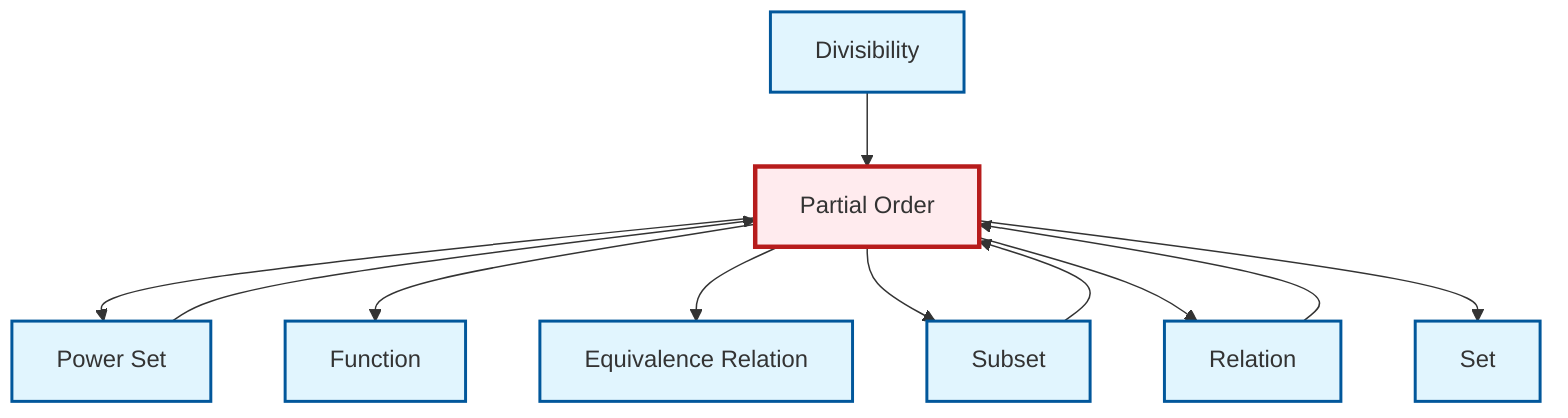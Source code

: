 graph TD
    classDef definition fill:#e1f5fe,stroke:#01579b,stroke-width:2px
    classDef theorem fill:#f3e5f5,stroke:#4a148c,stroke-width:2px
    classDef axiom fill:#fff3e0,stroke:#e65100,stroke-width:2px
    classDef example fill:#e8f5e9,stroke:#1b5e20,stroke-width:2px
    classDef current fill:#ffebee,stroke:#b71c1c,stroke-width:3px
    def-partial-order["Partial Order"]:::definition
    def-function["Function"]:::definition
    def-set["Set"]:::definition
    def-equivalence-relation["Equivalence Relation"]:::definition
    def-relation["Relation"]:::definition
    def-divisibility["Divisibility"]:::definition
    def-power-set["Power Set"]:::definition
    def-subset["Subset"]:::definition
    def-power-set --> def-partial-order
    def-partial-order --> def-power-set
    def-partial-order --> def-function
    def-partial-order --> def-equivalence-relation
    def-divisibility --> def-partial-order
    def-partial-order --> def-subset
    def-partial-order --> def-relation
    def-relation --> def-partial-order
    def-subset --> def-partial-order
    def-partial-order --> def-set
    class def-partial-order current